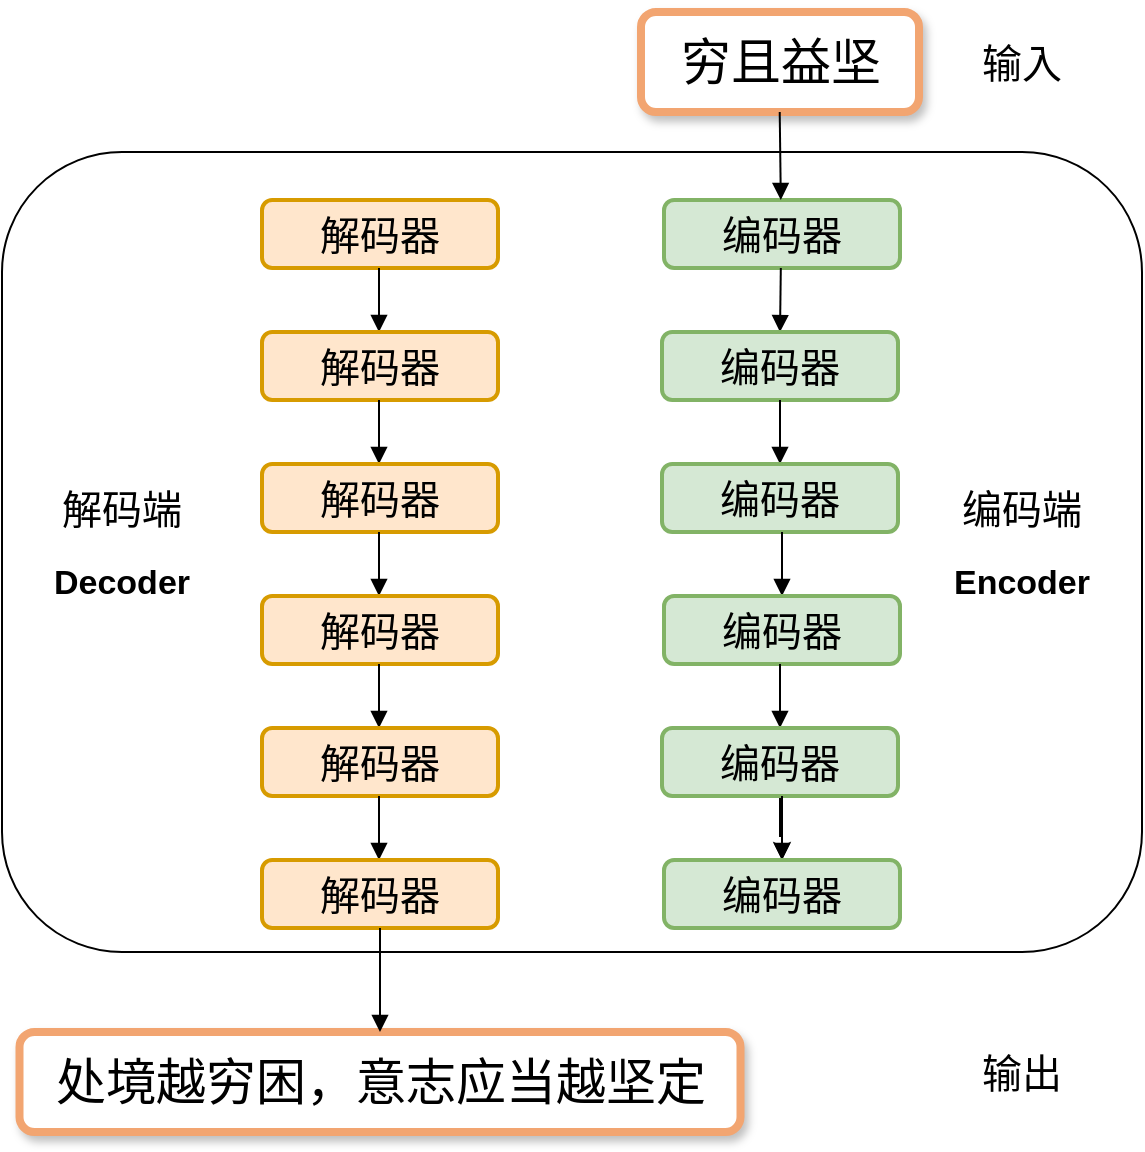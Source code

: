 <mxfile version="21.3.2" type="github">
  <diagram name="第 1 页" id="HBdq7s2gMRr6pUkGgD1W">
    <mxGraphModel dx="1528" dy="2140" grid="1" gridSize="10" guides="1" tooltips="1" connect="1" arrows="1" fold="1" page="1" pageScale="1" pageWidth="827" pageHeight="1169" math="0" shadow="0">
      <root>
        <mxCell id="0" />
        <mxCell id="1" parent="0" />
        <mxCell id="lrugsAHYkj4KjiBpkNaX-73" value="" style="rounded=1;whiteSpace=wrap;html=1;textOpacity=0;" vertex="1" parent="1">
          <mxGeometry x="-330" y="60" width="570" height="400" as="geometry" />
        </mxCell>
        <mxCell id="2" value="穷且益坚" style="whiteSpace=wrap;strokeWidth=4;fontFamily=Verdana;labelBackgroundColor=default;labelBorderColor=none;fontSize=25;rounded=1;glass=0;shadow=1;fontStyle=0;horizontal=1;verticalAlign=middle;strokeColor=#f2a571;" parent="1" vertex="1">
          <mxGeometry x="-10.5" y="-10" width="139" height="50" as="geometry" />
        </mxCell>
        <mxCell id="3" value="编码器" style="whiteSpace=wrap;strokeWidth=2;fontSize=20;fontFamily=Verdana;fillColor=#d5e8d4;strokeColor=#82b366;rounded=1;" parent="1" vertex="1">
          <mxGeometry x="1" y="84" width="118" height="34" as="geometry" />
        </mxCell>
        <mxCell id="18" value="" style="curved=1;startArrow=none;endArrow=block;exitX=0.499;exitY=1;entryX=0.495;entryY=0;" parent="1" source="2" target="3" edge="1">
          <mxGeometry relative="1" as="geometry">
            <Array as="points" />
          </mxGeometry>
        </mxCell>
        <mxCell id="19" value="" style="curved=1;startArrow=none;endArrow=block;exitX=0.495;exitY=1;entryX=0.5;entryY=0;entryDx=0;entryDy=0;" parent="1" source="3" target="lrugsAHYkj4KjiBpkNaX-32" edge="1">
          <mxGeometry relative="1" as="geometry">
            <Array as="points" />
            <mxPoint x="59" y="140" as="targetPoint" />
          </mxGeometry>
        </mxCell>
        <mxCell id="lrugsAHYkj4KjiBpkNaX-32" value="编码器" style="whiteSpace=wrap;strokeWidth=2;fontSize=20;fontFamily=Verdana;fillColor=#d5e8d4;strokeColor=#82b366;rounded=1;" vertex="1" parent="1">
          <mxGeometry y="150" width="118" height="34" as="geometry" />
        </mxCell>
        <mxCell id="lrugsAHYkj4KjiBpkNaX-33" value="" style="curved=1;startArrow=none;endArrow=block;exitX=0.495;exitY=1;entryX=0.5;entryY=0;entryDx=0;entryDy=0;" edge="1" parent="1" target="lrugsAHYkj4KjiBpkNaX-34">
          <mxGeometry relative="1" as="geometry">
            <Array as="points" />
            <mxPoint x="59" y="184" as="sourcePoint" />
            <mxPoint x="59" y="206" as="targetPoint" />
          </mxGeometry>
        </mxCell>
        <mxCell id="lrugsAHYkj4KjiBpkNaX-34" value="编码器" style="whiteSpace=wrap;strokeWidth=2;fontSize=20;fontFamily=Verdana;fillColor=#d5e8d4;strokeColor=#82b366;rounded=1;" vertex="1" parent="1">
          <mxGeometry y="216" width="118" height="34" as="geometry" />
        </mxCell>
        <mxCell id="lrugsAHYkj4KjiBpkNaX-37" value="" style="curved=1;startArrow=none;endArrow=block;exitX=0.495;exitY=1;entryX=0.5;entryY=0;entryDx=0;entryDy=0;" edge="1" parent="1" target="lrugsAHYkj4KjiBpkNaX-38">
          <mxGeometry relative="1" as="geometry">
            <Array as="points" />
            <mxPoint x="60" y="250" as="sourcePoint" />
            <mxPoint x="60" y="272" as="targetPoint" />
          </mxGeometry>
        </mxCell>
        <mxCell id="lrugsAHYkj4KjiBpkNaX-38" value="编码器" style="whiteSpace=wrap;strokeWidth=2;fontSize=20;fontFamily=Verdana;fillColor=#d5e8d4;strokeColor=#82b366;rounded=1;" vertex="1" parent="1">
          <mxGeometry x="1" y="282" width="118" height="34" as="geometry" />
        </mxCell>
        <mxCell id="lrugsAHYkj4KjiBpkNaX-39" value="" style="curved=1;startArrow=none;endArrow=block;exitX=0.495;exitY=1;entryX=0.5;entryY=0;entryDx=0;entryDy=0;" edge="1" parent="1" target="lrugsAHYkj4KjiBpkNaX-40">
          <mxGeometry relative="1" as="geometry">
            <Array as="points" />
            <mxPoint x="59" y="316" as="sourcePoint" />
            <mxPoint x="59" y="338" as="targetPoint" />
          </mxGeometry>
        </mxCell>
        <mxCell id="lrugsAHYkj4KjiBpkNaX-46" value="" style="edgeStyle=orthogonalEdgeStyle;rounded=0;orthogonalLoop=1;jettySize=auto;html=1;" edge="1" parent="1" source="lrugsAHYkj4KjiBpkNaX-40" target="lrugsAHYkj4KjiBpkNaX-42">
          <mxGeometry relative="1" as="geometry" />
        </mxCell>
        <mxCell id="lrugsAHYkj4KjiBpkNaX-40" value="编码器" style="whiteSpace=wrap;strokeWidth=2;fontSize=20;fontFamily=Verdana;fillColor=#d5e8d4;strokeColor=#82b366;rounded=1;" vertex="1" parent="1">
          <mxGeometry y="348" width="118" height="34" as="geometry" />
        </mxCell>
        <mxCell id="lrugsAHYkj4KjiBpkNaX-41" value="" style="curved=1;startArrow=none;endArrow=block;exitX=0.495;exitY=1;entryX=0.5;entryY=0;entryDx=0;entryDy=0;" edge="1" parent="1" target="lrugsAHYkj4KjiBpkNaX-42">
          <mxGeometry relative="1" as="geometry">
            <Array as="points" />
            <mxPoint x="60" y="382" as="sourcePoint" />
            <mxPoint x="60" y="404" as="targetPoint" />
          </mxGeometry>
        </mxCell>
        <mxCell id="lrugsAHYkj4KjiBpkNaX-42" value="编码器" style="whiteSpace=wrap;strokeWidth=2;fontSize=20;fontFamily=Verdana;fillColor=#d5e8d4;strokeColor=#82b366;rounded=1;" vertex="1" parent="1">
          <mxGeometry x="1" y="414" width="118" height="34" as="geometry" />
        </mxCell>
        <mxCell id="lrugsAHYkj4KjiBpkNaX-44" value="解码器" style="whiteSpace=wrap;strokeWidth=2;fontSize=20;fontFamily=Verdana;fillColor=#ffe6cc;strokeColor=#d79b00;rounded=1;" vertex="1" parent="1">
          <mxGeometry x="-200" y="84" width="118" height="34" as="geometry" />
        </mxCell>
        <mxCell id="lrugsAHYkj4KjiBpkNaX-48" value="" style="curved=1;startArrow=none;endArrow=block;exitX=0.495;exitY=1;entryX=0.5;entryY=0;entryDx=0;entryDy=0;" edge="1" parent="1">
          <mxGeometry relative="1" as="geometry">
            <Array as="points" />
            <mxPoint x="-141.5" y="118" as="sourcePoint" />
            <mxPoint x="-141.5" y="150" as="targetPoint" />
          </mxGeometry>
        </mxCell>
        <mxCell id="lrugsAHYkj4KjiBpkNaX-49" value="解码器" style="whiteSpace=wrap;strokeWidth=2;fontSize=20;fontFamily=Verdana;fillColor=#ffe6cc;strokeColor=#d79b00;rounded=1;" vertex="1" parent="1">
          <mxGeometry x="-200" y="150" width="118" height="34" as="geometry" />
        </mxCell>
        <mxCell id="lrugsAHYkj4KjiBpkNaX-59" value="" style="curved=1;startArrow=none;endArrow=block;exitX=0.495;exitY=1;entryX=0.5;entryY=0;entryDx=0;entryDy=0;" edge="1" parent="1">
          <mxGeometry relative="1" as="geometry">
            <Array as="points" />
            <mxPoint x="-141.5" y="184" as="sourcePoint" />
            <mxPoint x="-141.5" y="216" as="targetPoint" />
          </mxGeometry>
        </mxCell>
        <mxCell id="lrugsAHYkj4KjiBpkNaX-60" value="解码器" style="whiteSpace=wrap;strokeWidth=2;fontSize=20;fontFamily=Verdana;fillColor=#ffe6cc;strokeColor=#d79b00;rounded=1;" vertex="1" parent="1">
          <mxGeometry x="-200" y="216" width="118" height="34" as="geometry" />
        </mxCell>
        <mxCell id="lrugsAHYkj4KjiBpkNaX-62" value="" style="curved=1;startArrow=none;endArrow=block;exitX=0.495;exitY=1;entryX=0.5;entryY=0;entryDx=0;entryDy=0;" edge="1" parent="1">
          <mxGeometry relative="1" as="geometry">
            <Array as="points" />
            <mxPoint x="-141.5" y="250" as="sourcePoint" />
            <mxPoint x="-141.5" y="282" as="targetPoint" />
          </mxGeometry>
        </mxCell>
        <mxCell id="lrugsAHYkj4KjiBpkNaX-63" value="解码器" style="whiteSpace=wrap;strokeWidth=2;fontSize=20;fontFamily=Verdana;fillColor=#ffe6cc;strokeColor=#d79b00;rounded=1;" vertex="1" parent="1">
          <mxGeometry x="-200" y="282" width="118" height="34" as="geometry" />
        </mxCell>
        <mxCell id="lrugsAHYkj4KjiBpkNaX-64" value="" style="curved=1;startArrow=none;endArrow=block;exitX=0.495;exitY=1;entryX=0.5;entryY=0;entryDx=0;entryDy=0;" edge="1" parent="1">
          <mxGeometry relative="1" as="geometry">
            <Array as="points" />
            <mxPoint x="-141.5" y="316" as="sourcePoint" />
            <mxPoint x="-141.5" y="348" as="targetPoint" />
          </mxGeometry>
        </mxCell>
        <mxCell id="lrugsAHYkj4KjiBpkNaX-65" value="解码器" style="whiteSpace=wrap;strokeWidth=2;fontSize=20;fontFamily=Verdana;fillColor=#ffe6cc;strokeColor=#d79b00;rounded=1;" vertex="1" parent="1">
          <mxGeometry x="-200" y="348" width="118" height="34" as="geometry" />
        </mxCell>
        <mxCell id="lrugsAHYkj4KjiBpkNaX-67" value="" style="curved=1;startArrow=none;endArrow=block;exitX=0.495;exitY=1;entryX=0.5;entryY=0;entryDx=0;entryDy=0;" edge="1" parent="1">
          <mxGeometry relative="1" as="geometry">
            <Array as="points" />
            <mxPoint x="-141.5" y="382" as="sourcePoint" />
            <mxPoint x="-141.5" y="414" as="targetPoint" />
          </mxGeometry>
        </mxCell>
        <mxCell id="lrugsAHYkj4KjiBpkNaX-68" value="解码器" style="whiteSpace=wrap;strokeWidth=2;fontSize=20;fontFamily=Verdana;fillColor=#ffe6cc;strokeColor=#d79b00;rounded=1;" vertex="1" parent="1">
          <mxGeometry x="-200" y="414" width="118" height="34" as="geometry" />
        </mxCell>
        <mxCell id="lrugsAHYkj4KjiBpkNaX-70" value="处境越穷困，意志应当越坚定" style="whiteSpace=wrap;strokeWidth=4;fontFamily=Verdana;labelBackgroundColor=default;labelBorderColor=none;fontSize=25;rounded=1;glass=0;shadow=1;fontStyle=0;horizontal=1;verticalAlign=middle;strokeColor=#f2a571;" vertex="1" parent="1">
          <mxGeometry x="-321.25" y="500" width="360.5" height="50" as="geometry" />
        </mxCell>
        <mxCell id="lrugsAHYkj4KjiBpkNaX-72" value="" style="curved=1;startArrow=none;endArrow=block;exitX=0.5;exitY=1;entryX=0.5;entryY=0;exitDx=0;exitDy=0;entryDx=0;entryDy=0;" edge="1" parent="1" source="lrugsAHYkj4KjiBpkNaX-68" target="lrugsAHYkj4KjiBpkNaX-70">
          <mxGeometry relative="1" as="geometry">
            <Array as="points" />
            <mxPoint x="69" y="50" as="sourcePoint" />
            <mxPoint x="69" y="94" as="targetPoint" />
          </mxGeometry>
        </mxCell>
        <mxCell id="lrugsAHYkj4KjiBpkNaX-75" value="&lt;font style=&quot;font-family: Verdana; font-size: 20px;&quot;&gt;解码&lt;/font&gt;&lt;span style=&quot;font-family: Verdana; font-size: 20px;&quot;&gt;端&lt;br&gt;&lt;/span&gt;&lt;br&gt;&lt;font style=&quot;font-size: 17px;&quot;&gt;&lt;b&gt;Decoder&lt;/b&gt;&lt;/font&gt;" style="whiteSpace=wrap;html=1;aspect=fixed;strokeColor=none;" vertex="1" parent="1">
          <mxGeometry x="-310" y="216" width="80" height="80" as="geometry" />
        </mxCell>
        <mxCell id="lrugsAHYkj4KjiBpkNaX-76" value="&lt;font style=&quot;font-size: 20px;&quot; face=&quot;Verdana&quot;&gt;编码端&lt;/font&gt;&lt;br style=&quot;border-color: var(--border-color);&quot;&gt;&lt;br style=&quot;border-color: var(--border-color);&quot;&gt;&lt;font style=&quot;border-color: var(--border-color); font-size: 17px;&quot;&gt;&lt;b style=&quot;border-color: var(--border-color);&quot;&gt;Encoder&lt;/b&gt;&lt;/font&gt;" style="whiteSpace=wrap;html=1;aspect=fixed;strokeColor=none;" vertex="1" parent="1">
          <mxGeometry x="140" y="216" width="80" height="80" as="geometry" />
        </mxCell>
        <mxCell id="lrugsAHYkj4KjiBpkNaX-77" value="&lt;font face=&quot;Verdana&quot; style=&quot;font-size: 20px;&quot;&gt;输入&lt;/font&gt;" style="rounded=0;whiteSpace=wrap;html=1;strokeColor=none;opacity=0;" vertex="1" parent="1">
          <mxGeometry x="120" y="-15" width="120" height="60" as="geometry" />
        </mxCell>
        <mxCell id="lrugsAHYkj4KjiBpkNaX-78" value="&lt;font face=&quot;Verdana&quot; style=&quot;font-size: 20px;&quot;&gt;输出&lt;/font&gt;" style="rounded=0;whiteSpace=wrap;html=1;strokeColor=none;opacity=0;" vertex="1" parent="1">
          <mxGeometry x="120" y="490" width="120" height="60" as="geometry" />
        </mxCell>
      </root>
    </mxGraphModel>
  </diagram>
</mxfile>
